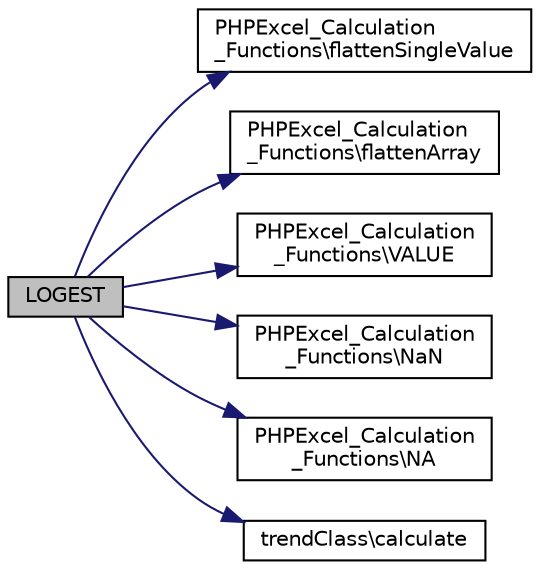 digraph "LOGEST"
{
  edge [fontname="Helvetica",fontsize="10",labelfontname="Helvetica",labelfontsize="10"];
  node [fontname="Helvetica",fontsize="10",shape=record];
  rankdir="LR";
  Node190 [label="LOGEST",height=0.2,width=0.4,color="black", fillcolor="grey75", style="filled", fontcolor="black"];
  Node190 -> Node191 [color="midnightblue",fontsize="10",style="solid",fontname="Helvetica"];
  Node191 [label="PHPExcel_Calculation\l_Functions\\flattenSingleValue",height=0.2,width=0.4,color="black", fillcolor="white", style="filled",URL="$class_p_h_p_excel___calculation___functions.html#acaf2a2e8a02edcc96314474aa06d8550"];
  Node190 -> Node192 [color="midnightblue",fontsize="10",style="solid",fontname="Helvetica"];
  Node192 [label="PHPExcel_Calculation\l_Functions\\flattenArray",height=0.2,width=0.4,color="black", fillcolor="white", style="filled",URL="$class_p_h_p_excel___calculation___functions.html#a727bb3f815b719448bf2e7fd464c4542"];
  Node190 -> Node193 [color="midnightblue",fontsize="10",style="solid",fontname="Helvetica"];
  Node193 [label="PHPExcel_Calculation\l_Functions\\VALUE",height=0.2,width=0.4,color="black", fillcolor="white", style="filled",URL="$class_p_h_p_excel___calculation___functions.html#a2cc495b625ec296fd11527f968a37698"];
  Node190 -> Node194 [color="midnightblue",fontsize="10",style="solid",fontname="Helvetica"];
  Node194 [label="PHPExcel_Calculation\l_Functions\\NaN",height=0.2,width=0.4,color="black", fillcolor="white", style="filled",URL="$class_p_h_p_excel___calculation___functions.html#ad35ef66aa71a12a3f978b34c0e595a89"];
  Node190 -> Node195 [color="midnightblue",fontsize="10",style="solid",fontname="Helvetica"];
  Node195 [label="PHPExcel_Calculation\l_Functions\\NA",height=0.2,width=0.4,color="black", fillcolor="white", style="filled",URL="$class_p_h_p_excel___calculation___functions.html#a48b30b27e546966a7a89d8e4946a2479"];
  Node190 -> Node196 [color="midnightblue",fontsize="10",style="solid",fontname="Helvetica"];
  Node196 [label="trendClass\\calculate",height=0.2,width=0.4,color="black", fillcolor="white", style="filled",URL="$classtrend_class.html#a855aeaa233467dc3cb191c60fb6db1d9"];
}
